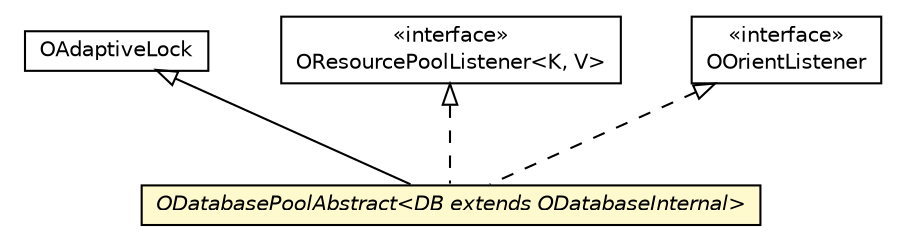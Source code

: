 #!/usr/local/bin/dot
#
# Class diagram 
# Generated by UMLGraph version R5_6-24-gf6e263 (http://www.umlgraph.org/)
#

digraph G {
	edge [fontname="Helvetica",fontsize=10,labelfontname="Helvetica",labelfontsize=10];
	node [fontname="Helvetica",fontsize=10,shape=plaintext];
	nodesep=0.25;
	ranksep=0.5;
	// com.orientechnologies.common.concur.lock.OAdaptiveLock
	c1375834 [label=<<table title="com.orientechnologies.common.concur.lock.OAdaptiveLock" border="0" cellborder="1" cellspacing="0" cellpadding="2" port="p" href="../../../common/concur/lock/OAdaptiveLock.html">
		<tr><td><table border="0" cellspacing="0" cellpadding="1">
<tr><td align="center" balign="center"> OAdaptiveLock </td></tr>
		</table></td></tr>
		</table>>, URL="../../../common/concur/lock/OAdaptiveLock.html", fontname="Helvetica", fontcolor="black", fontsize=10.0];
	// com.orientechnologies.common.concur.resource.OResourcePoolListener<K, V>
	c1375855 [label=<<table title="com.orientechnologies.common.concur.resource.OResourcePoolListener" border="0" cellborder="1" cellspacing="0" cellpadding="2" port="p" href="../../../common/concur/resource/OResourcePoolListener.html">
		<tr><td><table border="0" cellspacing="0" cellpadding="1">
<tr><td align="center" balign="center"> &#171;interface&#187; </td></tr>
<tr><td align="center" balign="center"> OResourcePoolListener&lt;K, V&gt; </td></tr>
		</table></td></tr>
		</table>>, URL="../../../common/concur/resource/OResourcePoolListener.html", fontname="Helvetica", fontcolor="black", fontsize=10.0];
	// com.orientechnologies.orient.core.OOrientListener
	c1375997 [label=<<table title="com.orientechnologies.orient.core.OOrientListener" border="0" cellborder="1" cellspacing="0" cellpadding="2" port="p" href="../OOrientListener.html">
		<tr><td><table border="0" cellspacing="0" cellpadding="1">
<tr><td align="center" balign="center"> &#171;interface&#187; </td></tr>
<tr><td align="center" balign="center"> OOrientListener </td></tr>
		</table></td></tr>
		</table>>, URL="../OOrientListener.html", fontname="Helvetica", fontcolor="black", fontsize=10.0];
	// com.orientechnologies.orient.core.db.ODatabasePoolAbstract<DB extends com.orientechnologies.orient.core.db.ODatabaseInternal>
	c1376032 [label=<<table title="com.orientechnologies.orient.core.db.ODatabasePoolAbstract" border="0" cellborder="1" cellspacing="0" cellpadding="2" port="p" bgcolor="lemonChiffon" href="./ODatabasePoolAbstract.html">
		<tr><td><table border="0" cellspacing="0" cellpadding="1">
<tr><td align="center" balign="center"><font face="Helvetica-Oblique"> ODatabasePoolAbstract&lt;DB extends ODatabaseInternal&gt; </font></td></tr>
		</table></td></tr>
		</table>>, URL="./ODatabasePoolAbstract.html", fontname="Helvetica", fontcolor="black", fontsize=10.0];
	//com.orientechnologies.orient.core.db.ODatabasePoolAbstract<DB extends com.orientechnologies.orient.core.db.ODatabaseInternal> extends com.orientechnologies.common.concur.lock.OAdaptiveLock
	c1375834:p -> c1376032:p [dir=back,arrowtail=empty];
	//com.orientechnologies.orient.core.db.ODatabasePoolAbstract<DB extends com.orientechnologies.orient.core.db.ODatabaseInternal> implements com.orientechnologies.common.concur.resource.OResourcePoolListener<K, V>
	c1375855:p -> c1376032:p [dir=back,arrowtail=empty,style=dashed];
	//com.orientechnologies.orient.core.db.ODatabasePoolAbstract<DB extends com.orientechnologies.orient.core.db.ODatabaseInternal> implements com.orientechnologies.orient.core.OOrientListener
	c1375997:p -> c1376032:p [dir=back,arrowtail=empty,style=dashed];
}

